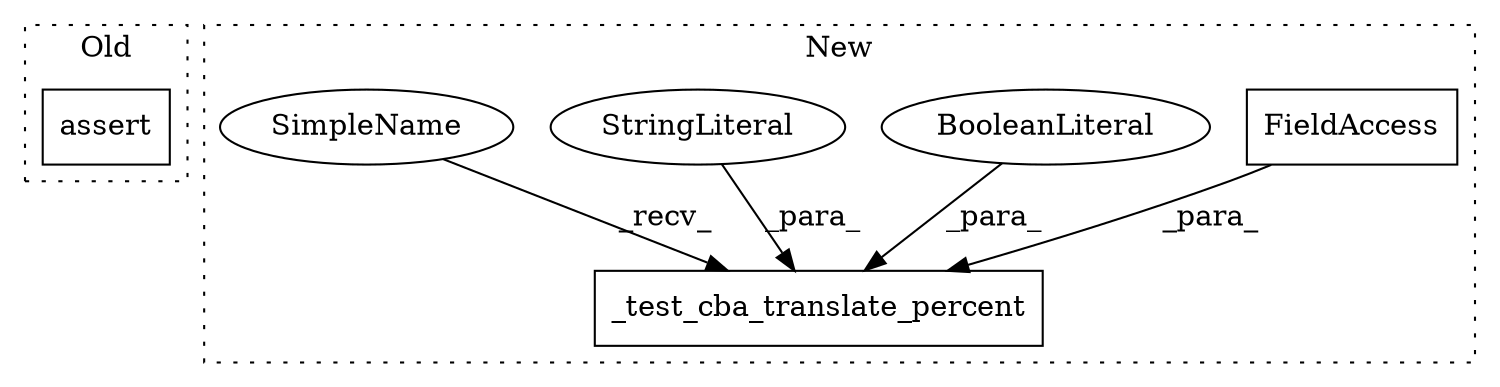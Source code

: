 digraph G {
subgraph cluster0 {
1 [label="assert" a="6" s="46978" l="7" shape="box"];
label = "Old";
style="dotted";
}
subgraph cluster1 {
2 [label="_test_cba_translate_percent" a="32" s="49568,49678" l="28,1" shape="box"];
3 [label="FieldAccess" a="22" s="49652" l="20" shape="box"];
4 [label="BooleanLiteral" a="9" s="49673" l="5" shape="ellipse"];
5 [label="StringLiteral" a="45" s="49596" l="19" shape="ellipse"];
6 [label="SimpleName" a="42" s="49563" l="4" shape="ellipse"];
label = "New";
style="dotted";
}
3 -> 2 [label="_para_"];
4 -> 2 [label="_para_"];
5 -> 2 [label="_para_"];
6 -> 2 [label="_recv_"];
}